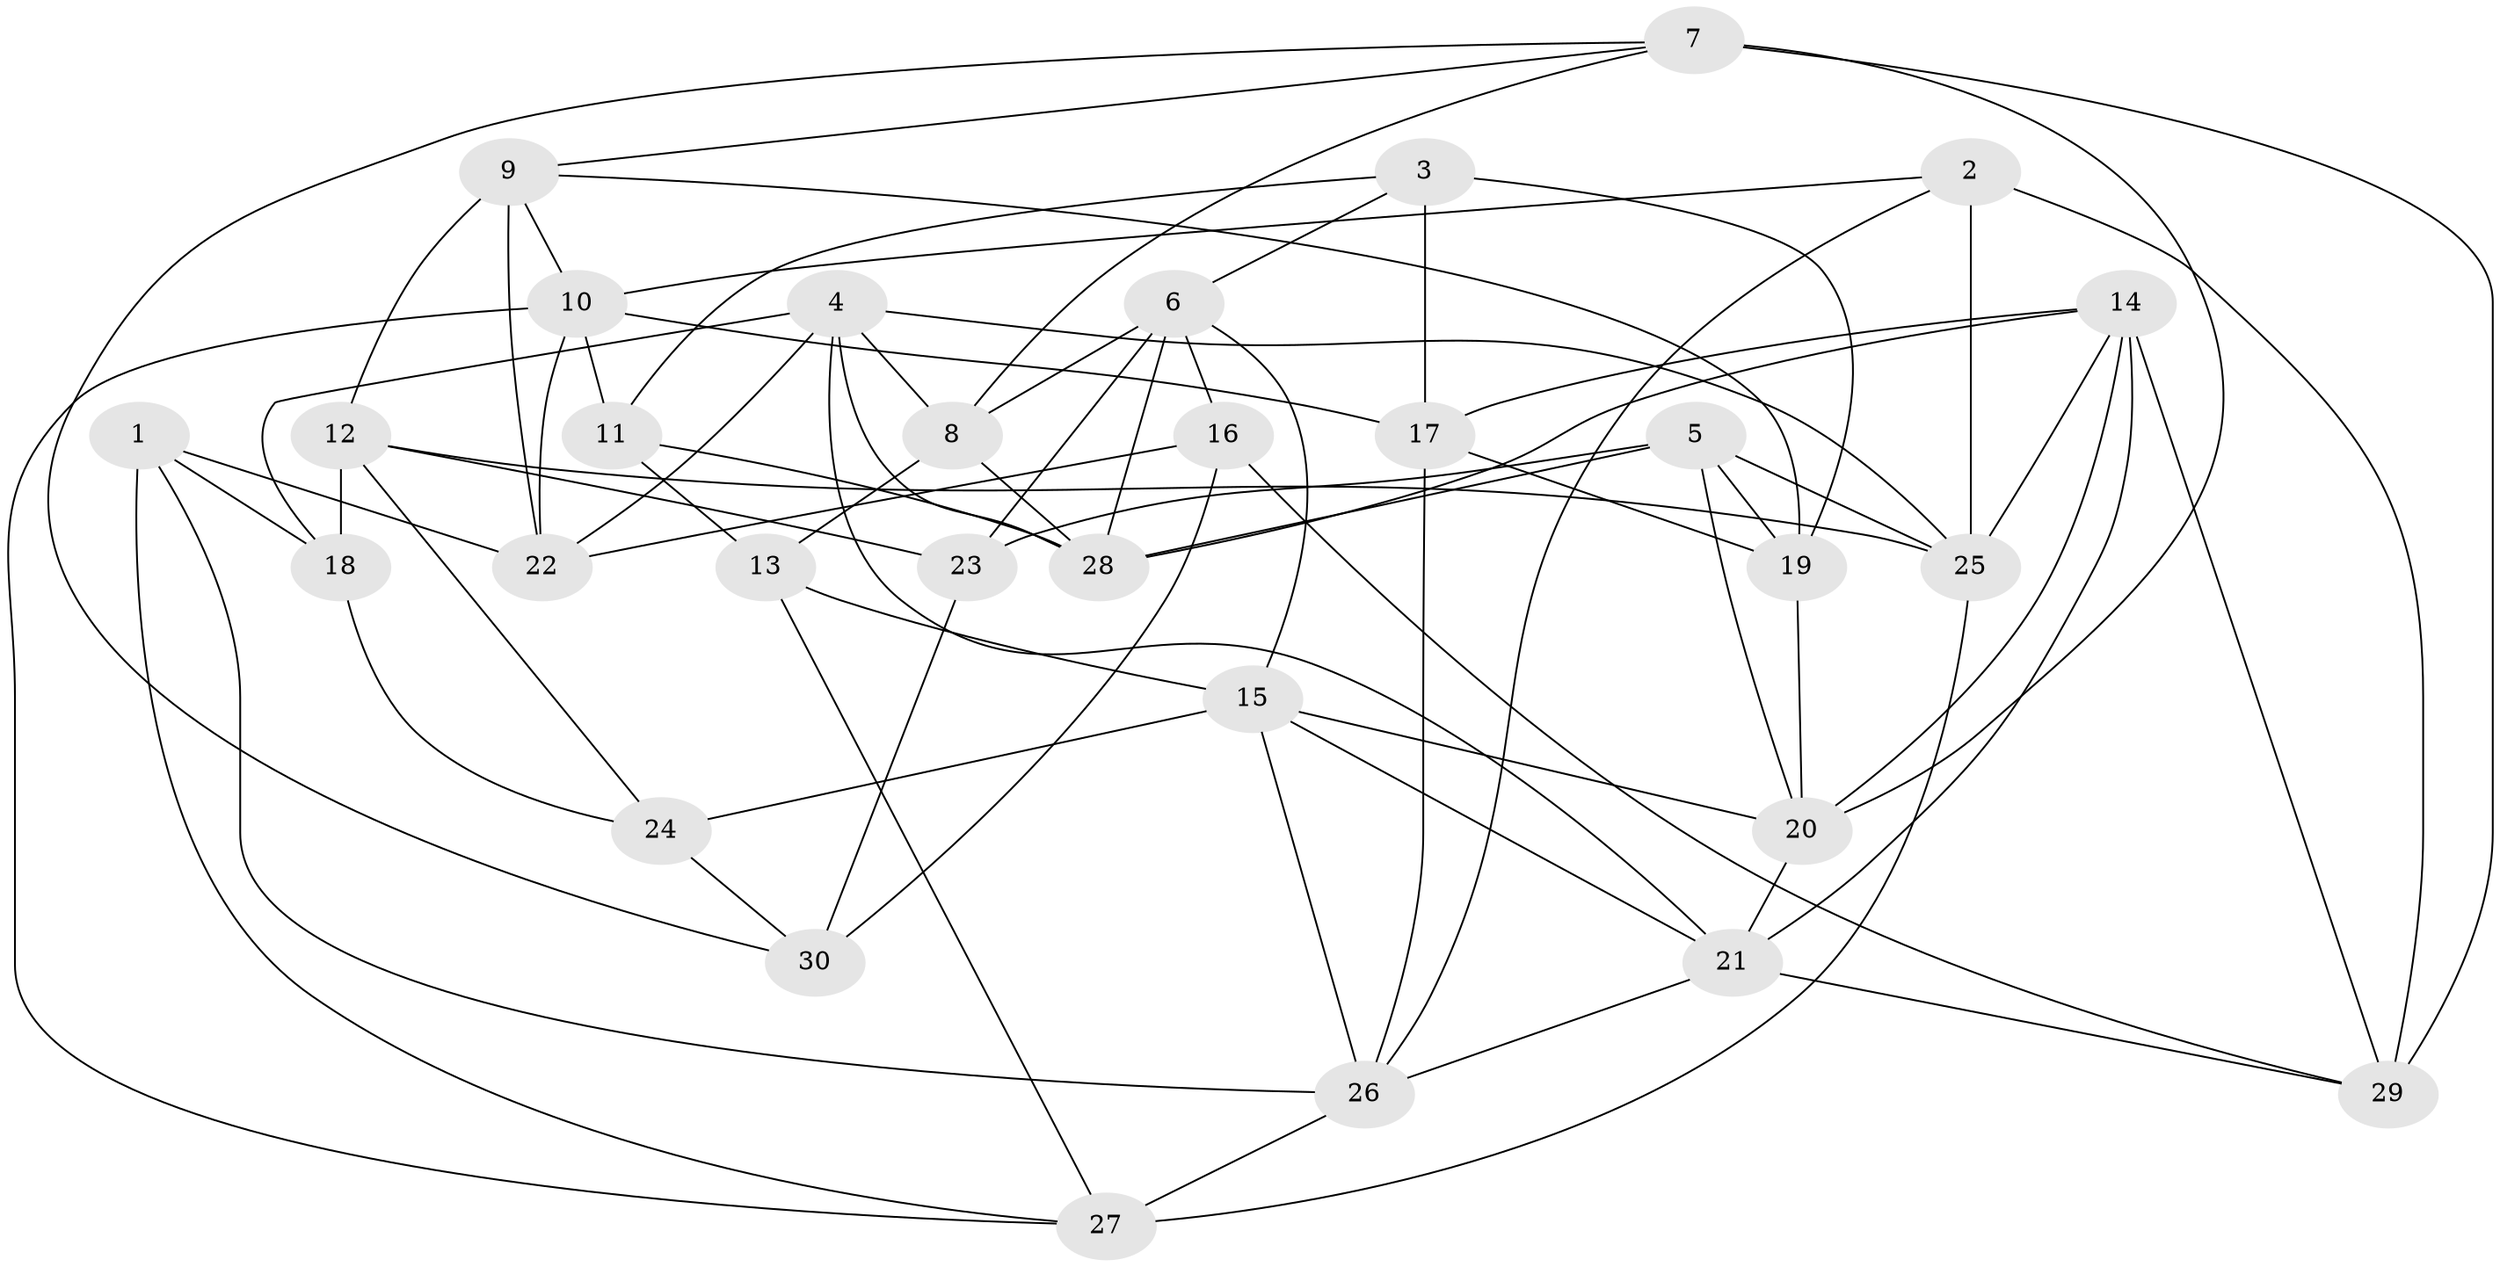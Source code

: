 // original degree distribution, {4: 1.0}
// Generated by graph-tools (version 1.1) at 2025/03/03/09/25 03:03:06]
// undirected, 30 vertices, 75 edges
graph export_dot {
graph [start="1"]
  node [color=gray90,style=filled];
  1;
  2;
  3;
  4;
  5;
  6;
  7;
  8;
  9;
  10;
  11;
  12;
  13;
  14;
  15;
  16;
  17;
  18;
  19;
  20;
  21;
  22;
  23;
  24;
  25;
  26;
  27;
  28;
  29;
  30;
  1 -- 18 [weight=1.0];
  1 -- 22 [weight=1.0];
  1 -- 26 [weight=1.0];
  1 -- 27 [weight=1.0];
  2 -- 10 [weight=1.0];
  2 -- 25 [weight=1.0];
  2 -- 26 [weight=1.0];
  2 -- 29 [weight=1.0];
  3 -- 6 [weight=1.0];
  3 -- 11 [weight=1.0];
  3 -- 17 [weight=2.0];
  3 -- 19 [weight=2.0];
  4 -- 8 [weight=1.0];
  4 -- 18 [weight=1.0];
  4 -- 21 [weight=1.0];
  4 -- 22 [weight=1.0];
  4 -- 25 [weight=1.0];
  4 -- 28 [weight=1.0];
  5 -- 19 [weight=1.0];
  5 -- 20 [weight=1.0];
  5 -- 23 [weight=2.0];
  5 -- 25 [weight=1.0];
  5 -- 28 [weight=1.0];
  6 -- 8 [weight=1.0];
  6 -- 15 [weight=1.0];
  6 -- 16 [weight=1.0];
  6 -- 23 [weight=1.0];
  6 -- 28 [weight=1.0];
  7 -- 8 [weight=1.0];
  7 -- 9 [weight=1.0];
  7 -- 20 [weight=1.0];
  7 -- 29 [weight=2.0];
  7 -- 30 [weight=1.0];
  8 -- 13 [weight=2.0];
  8 -- 28 [weight=1.0];
  9 -- 10 [weight=1.0];
  9 -- 12 [weight=1.0];
  9 -- 19 [weight=1.0];
  9 -- 22 [weight=2.0];
  10 -- 11 [weight=1.0];
  10 -- 17 [weight=1.0];
  10 -- 22 [weight=1.0];
  10 -- 27 [weight=1.0];
  11 -- 13 [weight=1.0];
  11 -- 28 [weight=1.0];
  12 -- 18 [weight=2.0];
  12 -- 23 [weight=1.0];
  12 -- 24 [weight=1.0];
  12 -- 25 [weight=1.0];
  13 -- 15 [weight=1.0];
  13 -- 27 [weight=2.0];
  14 -- 17 [weight=1.0];
  14 -- 20 [weight=1.0];
  14 -- 21 [weight=1.0];
  14 -- 25 [weight=1.0];
  14 -- 28 [weight=1.0];
  14 -- 29 [weight=1.0];
  15 -- 20 [weight=1.0];
  15 -- 21 [weight=1.0];
  15 -- 24 [weight=1.0];
  15 -- 26 [weight=1.0];
  16 -- 22 [weight=1.0];
  16 -- 29 [weight=1.0];
  16 -- 30 [weight=1.0];
  17 -- 19 [weight=1.0];
  17 -- 26 [weight=1.0];
  18 -- 24 [weight=2.0];
  19 -- 20 [weight=1.0];
  20 -- 21 [weight=1.0];
  21 -- 26 [weight=1.0];
  21 -- 29 [weight=1.0];
  23 -- 30 [weight=2.0];
  24 -- 30 [weight=2.0];
  25 -- 27 [weight=1.0];
  26 -- 27 [weight=1.0];
}
